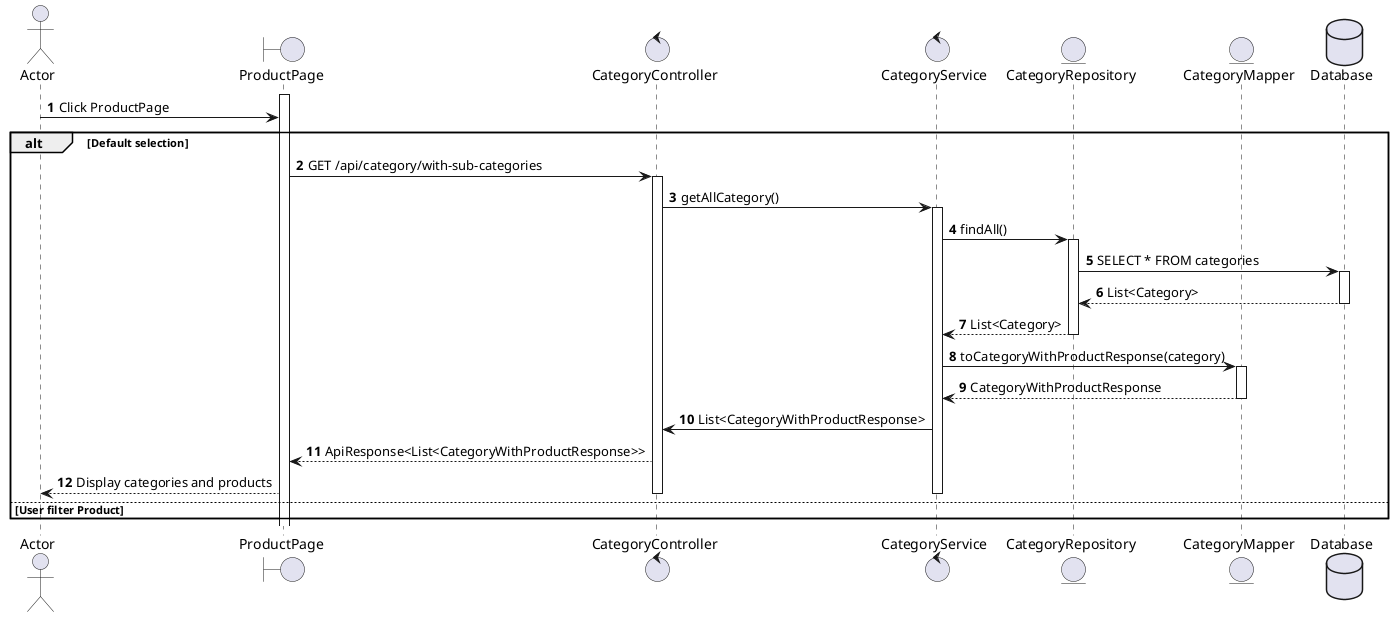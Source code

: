 @startuml
actor User as "Actor"
boundary "ProductPage" as ProductPage

control "CategoryController" as Controller
control "CategoryService" as CategoryService
entity "CategoryRepository" as CategoryRepository
entity "CategoryMapper" as CategoryMapper
database "Database" as DB

autonumber

activate ProductPage

User -> ProductPage: Click ProductPage
alt Default selection
    ProductPage -> Controller: GET /api/category/with-sub-categories
    activate Controller
    Controller -> CategoryService: getAllCategory()
    activate CategoryService
    CategoryService -> CategoryRepository: findAll()
    activate CategoryRepository
    CategoryRepository -> DB: SELECT * FROM categories
    activate DB
    DB --> CategoryRepository: List<Category>
    deactivate DB
    CategoryRepository --> CategoryService: List<Category>
    deactivate CategoryRepository
    CategoryService -> CategoryMapper: toCategoryWithProductResponse(category)
    activate CategoryMapper
    CategoryMapper --> CategoryService: CategoryWithProductResponse
    deactivate CategoryMapper
    CategoryService -> Controller: List<CategoryWithProductResponse>
    Controller --> ProductPage: ApiResponse<List<CategoryWithProductResponse>>
    ProductPage --> User: Display categories and products
    deactivate Controller
    deactivate CategoryService
    deactivate CategoryRepository
else User filter Product
end
@enduml

